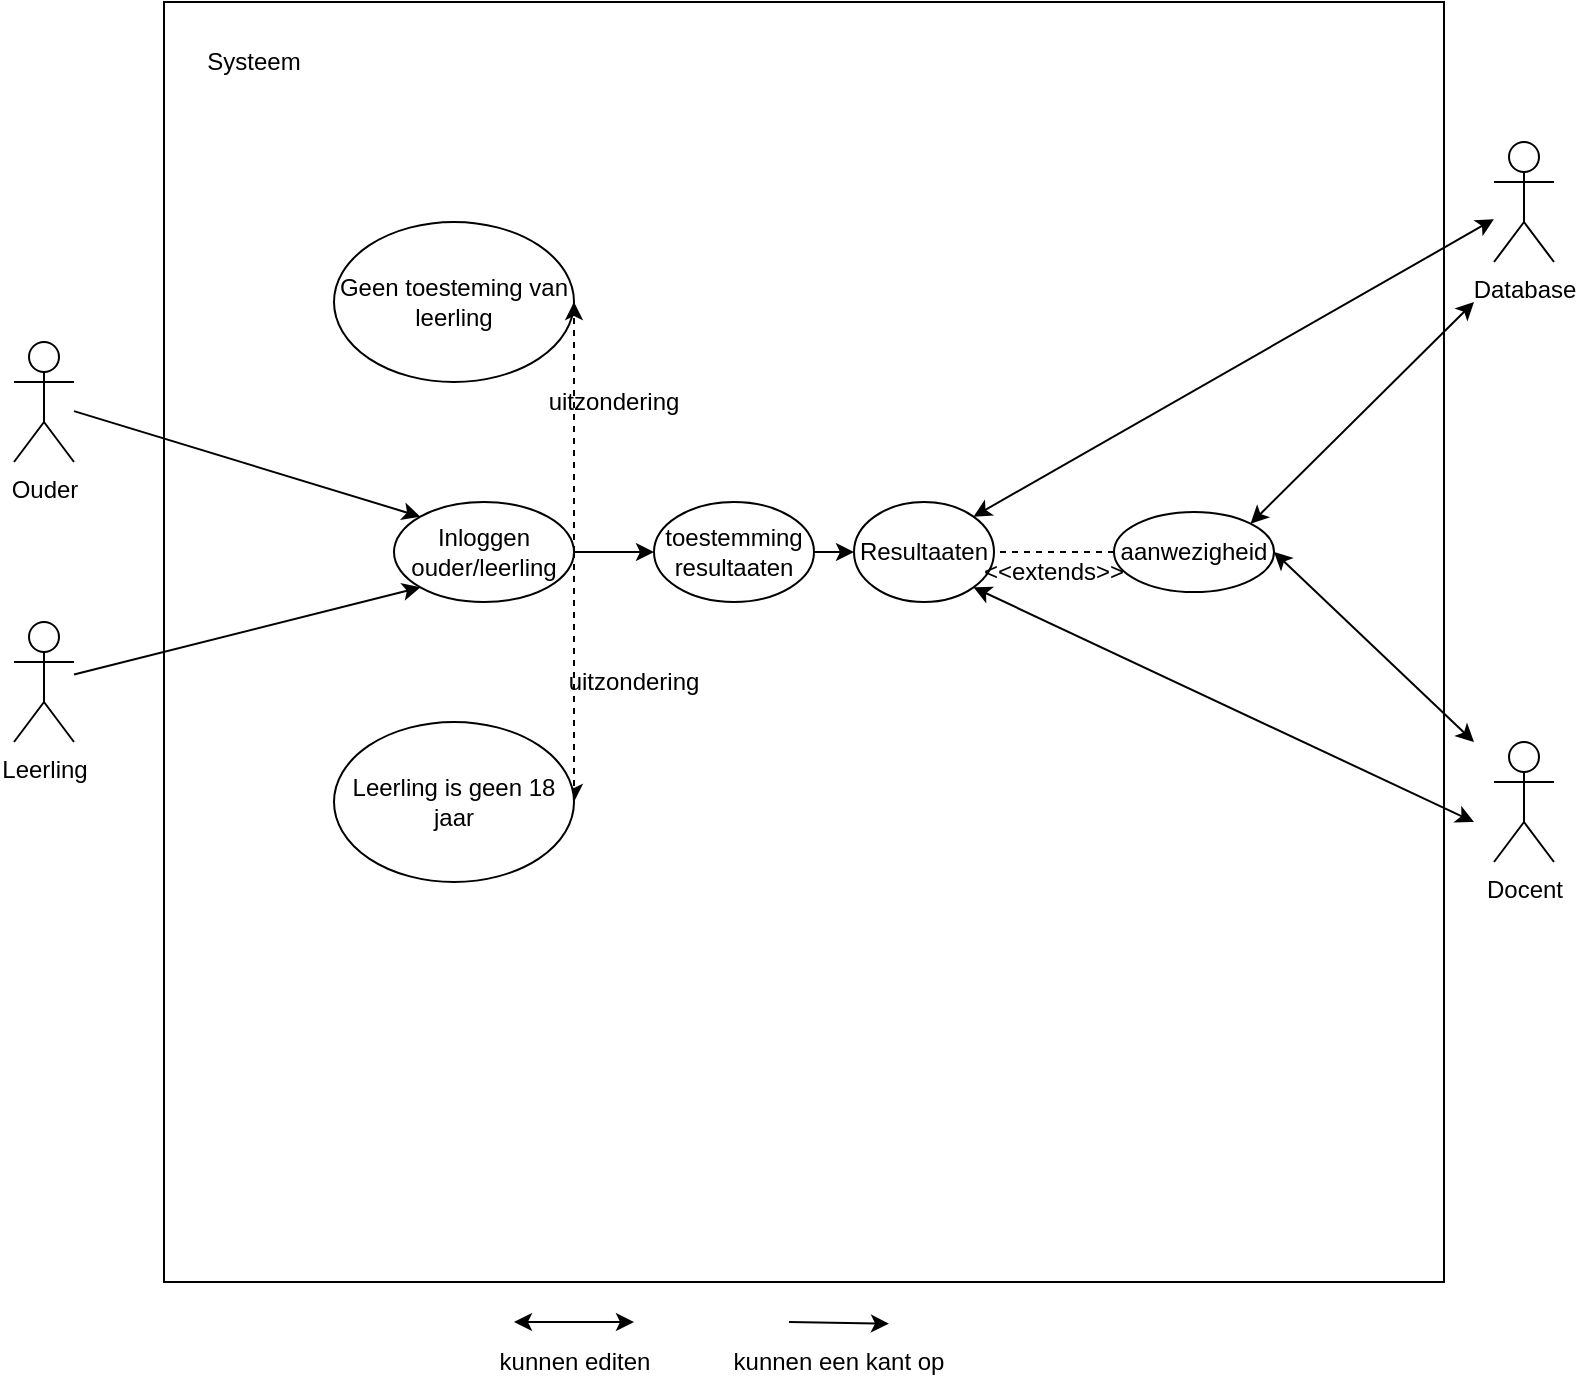<mxfile version="13.1.0" type="device"><diagram id="n9TD1nIPz1bai6DweFNo" name="Page-1"><mxGraphModel dx="1550" dy="835" grid="1" gridSize="10" guides="1" tooltips="1" connect="1" arrows="1" fold="1" page="1" pageScale="1" pageWidth="850" pageHeight="1100" math="0" shadow="0"><root><mxCell id="0"/><mxCell id="1" parent="0"/><mxCell id="qPa-EBhEGgzZpWstgwGw-1" value="" style="whiteSpace=wrap;html=1;aspect=fixed;" parent="1" vertex="1"><mxGeometry x="105" y="70" width="640" height="640" as="geometry"/></mxCell><mxCell id="qPa-EBhEGgzZpWstgwGw-3" value="&lt;div&gt;Leerling&lt;/div&gt;" style="shape=umlActor;verticalLabelPosition=bottom;labelBackgroundColor=#ffffff;verticalAlign=top;html=1;outlineConnect=0;" parent="1" vertex="1"><mxGeometry x="30" y="380" width="30" height="60" as="geometry"/></mxCell><mxCell id="qPa-EBhEGgzZpWstgwGw-5" value="&lt;div&gt;Systeem&lt;/div&gt;" style="text;html=1;strokeColor=none;fillColor=none;align=center;verticalAlign=middle;whiteSpace=wrap;rounded=0;" parent="1" vertex="1"><mxGeometry x="130" y="90" width="40" height="20" as="geometry"/></mxCell><mxCell id="qPa-EBhEGgzZpWstgwGw-6" value="Inloggen ouder/leerling" style="ellipse;whiteSpace=wrap;html=1;" parent="1" vertex="1"><mxGeometry x="220" y="320" width="90" height="50" as="geometry"/></mxCell><mxCell id="qPa-EBhEGgzZpWstgwGw-8" value="Ouder" style="shape=umlActor;verticalLabelPosition=bottom;labelBackgroundColor=#ffffff;verticalAlign=top;html=1;outlineConnect=0;" parent="1" vertex="1"><mxGeometry x="30" y="240" width="30" height="60" as="geometry"/></mxCell><mxCell id="qPa-EBhEGgzZpWstgwGw-10" value="Database" style="shape=umlActor;verticalLabelPosition=bottom;labelBackgroundColor=#ffffff;verticalAlign=top;html=1;outlineConnect=0;" parent="1" vertex="1"><mxGeometry x="770" y="140" width="30" height="60" as="geometry"/></mxCell><mxCell id="qPa-EBhEGgzZpWstgwGw-12" value="Resultaaten" style="ellipse;whiteSpace=wrap;html=1;" parent="1" vertex="1"><mxGeometry x="450" y="320" width="70" height="50" as="geometry"/></mxCell><mxCell id="qPa-EBhEGgzZpWstgwGw-14" value="" style="endArrow=classic;startArrow=classic;html=1;entryX=1;entryY=0;entryDx=0;entryDy=0;" parent="1" source="qPa-EBhEGgzZpWstgwGw-10" target="qPa-EBhEGgzZpWstgwGw-12" edge="1"><mxGeometry width="50" height="50" relative="1" as="geometry"><mxPoint x="400" y="390" as="sourcePoint"/><mxPoint x="450" y="340" as="targetPoint"/></mxGeometry></mxCell><mxCell id="qPa-EBhEGgzZpWstgwGw-16" value="" style="endArrow=classic;html=1;entryX=0;entryY=1;entryDx=0;entryDy=0;" parent="1" source="qPa-EBhEGgzZpWstgwGw-3" target="qPa-EBhEGgzZpWstgwGw-6" edge="1"><mxGeometry width="50" height="50" relative="1" as="geometry"><mxPoint x="400" y="390" as="sourcePoint"/><mxPoint x="450" y="340" as="targetPoint"/></mxGeometry></mxCell><mxCell id="qPa-EBhEGgzZpWstgwGw-17" value="" style="endArrow=classic;html=1;entryX=0;entryY=0;entryDx=0;entryDy=0;" parent="1" source="qPa-EBhEGgzZpWstgwGw-8" target="qPa-EBhEGgzZpWstgwGw-6" edge="1"><mxGeometry width="50" height="50" relative="1" as="geometry"><mxPoint x="400" y="390" as="sourcePoint"/><mxPoint x="450" y="340" as="targetPoint"/></mxGeometry></mxCell><mxCell id="qPa-EBhEGgzZpWstgwGw-20" value="&lt;div&gt;Docent&lt;/div&gt;" style="shape=umlActor;verticalLabelPosition=bottom;labelBackgroundColor=#ffffff;verticalAlign=top;html=1;outlineConnect=0;" parent="1" vertex="1"><mxGeometry x="770" y="440" width="30" height="60" as="geometry"/></mxCell><mxCell id="qPa-EBhEGgzZpWstgwGw-22" value="" style="endArrow=classic;startArrow=classic;html=1;entryX=1;entryY=1;entryDx=0;entryDy=0;" parent="1" target="qPa-EBhEGgzZpWstgwGw-12" edge="1"><mxGeometry width="50" height="50" relative="1" as="geometry"><mxPoint x="760" y="480" as="sourcePoint"/><mxPoint x="450" y="340" as="targetPoint"/></mxGeometry></mxCell><mxCell id="qPa-EBhEGgzZpWstgwGw-23" value="&lt;div&gt;aanwezigheid&lt;/div&gt;" style="ellipse;whiteSpace=wrap;html=1;" parent="1" vertex="1"><mxGeometry x="580" y="325" width="80" height="40" as="geometry"/></mxCell><mxCell id="qPa-EBhEGgzZpWstgwGw-30" value="&lt;div&gt;kunnen editen&lt;/div&gt;" style="text;html=1;align=center;verticalAlign=middle;resizable=0;points=[];autosize=1;" parent="1" vertex="1"><mxGeometry x="265" y="740" width="90" height="20" as="geometry"/></mxCell><mxCell id="qPa-EBhEGgzZpWstgwGw-31" value="" style="endArrow=classic;startArrow=classic;html=1;" parent="1" edge="1"><mxGeometry width="50" height="50" relative="1" as="geometry"><mxPoint x="280" y="730" as="sourcePoint"/><mxPoint x="340" y="730" as="targetPoint"/></mxGeometry></mxCell><mxCell id="qPa-EBhEGgzZpWstgwGw-33" value="" style="endArrow=classic;html=1;" parent="1" edge="1"><mxGeometry width="50" height="50" relative="1" as="geometry"><mxPoint x="417.5" y="730" as="sourcePoint"/><mxPoint x="467.5" y="730.882" as="targetPoint"/></mxGeometry></mxCell><mxCell id="qPa-EBhEGgzZpWstgwGw-37" value="&lt;div&gt;kunnen een kant op&lt;/div&gt;" style="text;html=1;strokeColor=none;fillColor=none;align=center;verticalAlign=middle;whiteSpace=wrap;rounded=0;" parent="1" vertex="1"><mxGeometry x="385" y="740" width="115" height="20" as="geometry"/></mxCell><mxCell id="qPa-EBhEGgzZpWstgwGw-40" value="" style="endArrow=classic;startArrow=classic;html=1;entryX=1;entryY=0.5;entryDx=0;entryDy=0;" parent="1" target="qPa-EBhEGgzZpWstgwGw-23" edge="1"><mxGeometry width="50" height="50" relative="1" as="geometry"><mxPoint x="760" y="440" as="sourcePoint"/><mxPoint x="450" y="340" as="targetPoint"/></mxGeometry></mxCell><mxCell id="qPa-EBhEGgzZpWstgwGw-41" value="" style="endArrow=classic;startArrow=classic;html=1;entryX=1;entryY=0;entryDx=0;entryDy=0;" parent="1" target="qPa-EBhEGgzZpWstgwGw-23" edge="1"><mxGeometry width="50" height="50" relative="1" as="geometry"><mxPoint x="760" y="220" as="sourcePoint"/><mxPoint x="450" y="340" as="targetPoint"/></mxGeometry></mxCell><mxCell id="qPa-EBhEGgzZpWstgwGw-47" value="&lt;div&gt;&lt;span lang=&quot;NL&quot;&gt;toestemming resultaaten&lt;/span&gt;&lt;/div&gt;&lt;div&gt;&lt;span lang=&quot;NL&quot;&gt;&lt;/span&gt;&lt;/div&gt;" style="ellipse;whiteSpace=wrap;html=1;" parent="1" vertex="1"><mxGeometry x="350" y="320" width="80" height="50" as="geometry"/></mxCell><mxCell id="qPa-EBhEGgzZpWstgwGw-49" value="" style="endArrow=classic;html=1;entryX=0;entryY=0.5;entryDx=0;entryDy=0;" parent="1" source="qPa-EBhEGgzZpWstgwGw-6" target="qPa-EBhEGgzZpWstgwGw-47" edge="1"><mxGeometry width="50" height="50" relative="1" as="geometry"><mxPoint x="400" y="390" as="sourcePoint"/><mxPoint x="450" y="340" as="targetPoint"/></mxGeometry></mxCell><mxCell id="qPa-EBhEGgzZpWstgwGw-58" value="" style="endArrow=classic;html=1;exitX=1;exitY=0.5;exitDx=0;exitDy=0;entryX=0;entryY=0.5;entryDx=0;entryDy=0;" parent="1" source="qPa-EBhEGgzZpWstgwGw-47" edge="1" target="qPa-EBhEGgzZpWstgwGw-12"><mxGeometry width="50" height="50" relative="1" as="geometry"><mxPoint x="400" y="390" as="sourcePoint"/><mxPoint x="330" y="345" as="targetPoint"/></mxGeometry></mxCell><mxCell id="AYkGTBdphSzmekZIm1jn-1" value="" style="endArrow=none;dashed=1;html=1;entryX=1;entryY=0.5;entryDx=0;entryDy=0;exitX=0;exitY=0.5;exitDx=0;exitDy=0;" edge="1" parent="1" source="qPa-EBhEGgzZpWstgwGw-23" target="qPa-EBhEGgzZpWstgwGw-12"><mxGeometry width="50" height="50" relative="1" as="geometry"><mxPoint x="400" y="450" as="sourcePoint"/><mxPoint x="450" y="400" as="targetPoint"/></mxGeometry></mxCell><mxCell id="AYkGTBdphSzmekZIm1jn-3" value="" style="endArrow=classic;dashed=1;html=1;entryX=1;entryY=0.5;entryDx=0;entryDy=0;exitX=1;exitY=0.5;exitDx=0;exitDy=0;" edge="1" parent="1" source="qPa-EBhEGgzZpWstgwGw-6" target="AYkGTBdphSzmekZIm1jn-4"><mxGeometry width="50" height="50" relative="1" as="geometry"><mxPoint x="240" y="470" as="sourcePoint"/><mxPoint x="290" y="420" as="targetPoint"/></mxGeometry></mxCell><mxCell id="AYkGTBdphSzmekZIm1jn-4" value="Leerling is geen 18 jaar" style="ellipse;whiteSpace=wrap;html=1;" vertex="1" parent="1"><mxGeometry x="190" y="430" width="120" height="80" as="geometry"/></mxCell><mxCell id="AYkGTBdphSzmekZIm1jn-5" value="&lt;div&gt;Geen toesteming van leerling&lt;/div&gt;" style="ellipse;whiteSpace=wrap;html=1;" vertex="1" parent="1"><mxGeometry x="190" y="180" width="120" height="80" as="geometry"/></mxCell><mxCell id="AYkGTBdphSzmekZIm1jn-6" value="" style="endArrow=classic;dashed=1;html=1;entryX=1;entryY=0.5;entryDx=0;entryDy=0;exitX=1;exitY=0.5;exitDx=0;exitDy=0;" edge="1" parent="1" source="qPa-EBhEGgzZpWstgwGw-6" target="AYkGTBdphSzmekZIm1jn-5"><mxGeometry width="50" height="50" relative="1" as="geometry"><mxPoint x="400" y="450" as="sourcePoint"/><mxPoint x="450" y="400" as="targetPoint"/></mxGeometry></mxCell><mxCell id="AYkGTBdphSzmekZIm1jn-9" value="&lt;div&gt;uitzondering&lt;/div&gt;" style="text;html=1;strokeColor=none;fillColor=none;align=center;verticalAlign=middle;whiteSpace=wrap;rounded=0;" vertex="1" parent="1"><mxGeometry x="320" y="400" width="40" height="20" as="geometry"/></mxCell><mxCell id="AYkGTBdphSzmekZIm1jn-11" value="&lt;div&gt;uitzondering&lt;/div&gt;" style="text;html=1;strokeColor=none;fillColor=none;align=center;verticalAlign=middle;whiteSpace=wrap;rounded=0;" vertex="1" parent="1"><mxGeometry x="310" y="260" width="40" height="20" as="geometry"/></mxCell><mxCell id="AYkGTBdphSzmekZIm1jn-12" value="&amp;lt;&amp;lt;extends&amp;gt;&amp;gt;" style="text;html=1;strokeColor=none;fillColor=none;align=center;verticalAlign=middle;whiteSpace=wrap;rounded=0;" vertex="1" parent="1"><mxGeometry x="530" y="345" width="40" height="20" as="geometry"/></mxCell></root></mxGraphModel></diagram></mxfile>